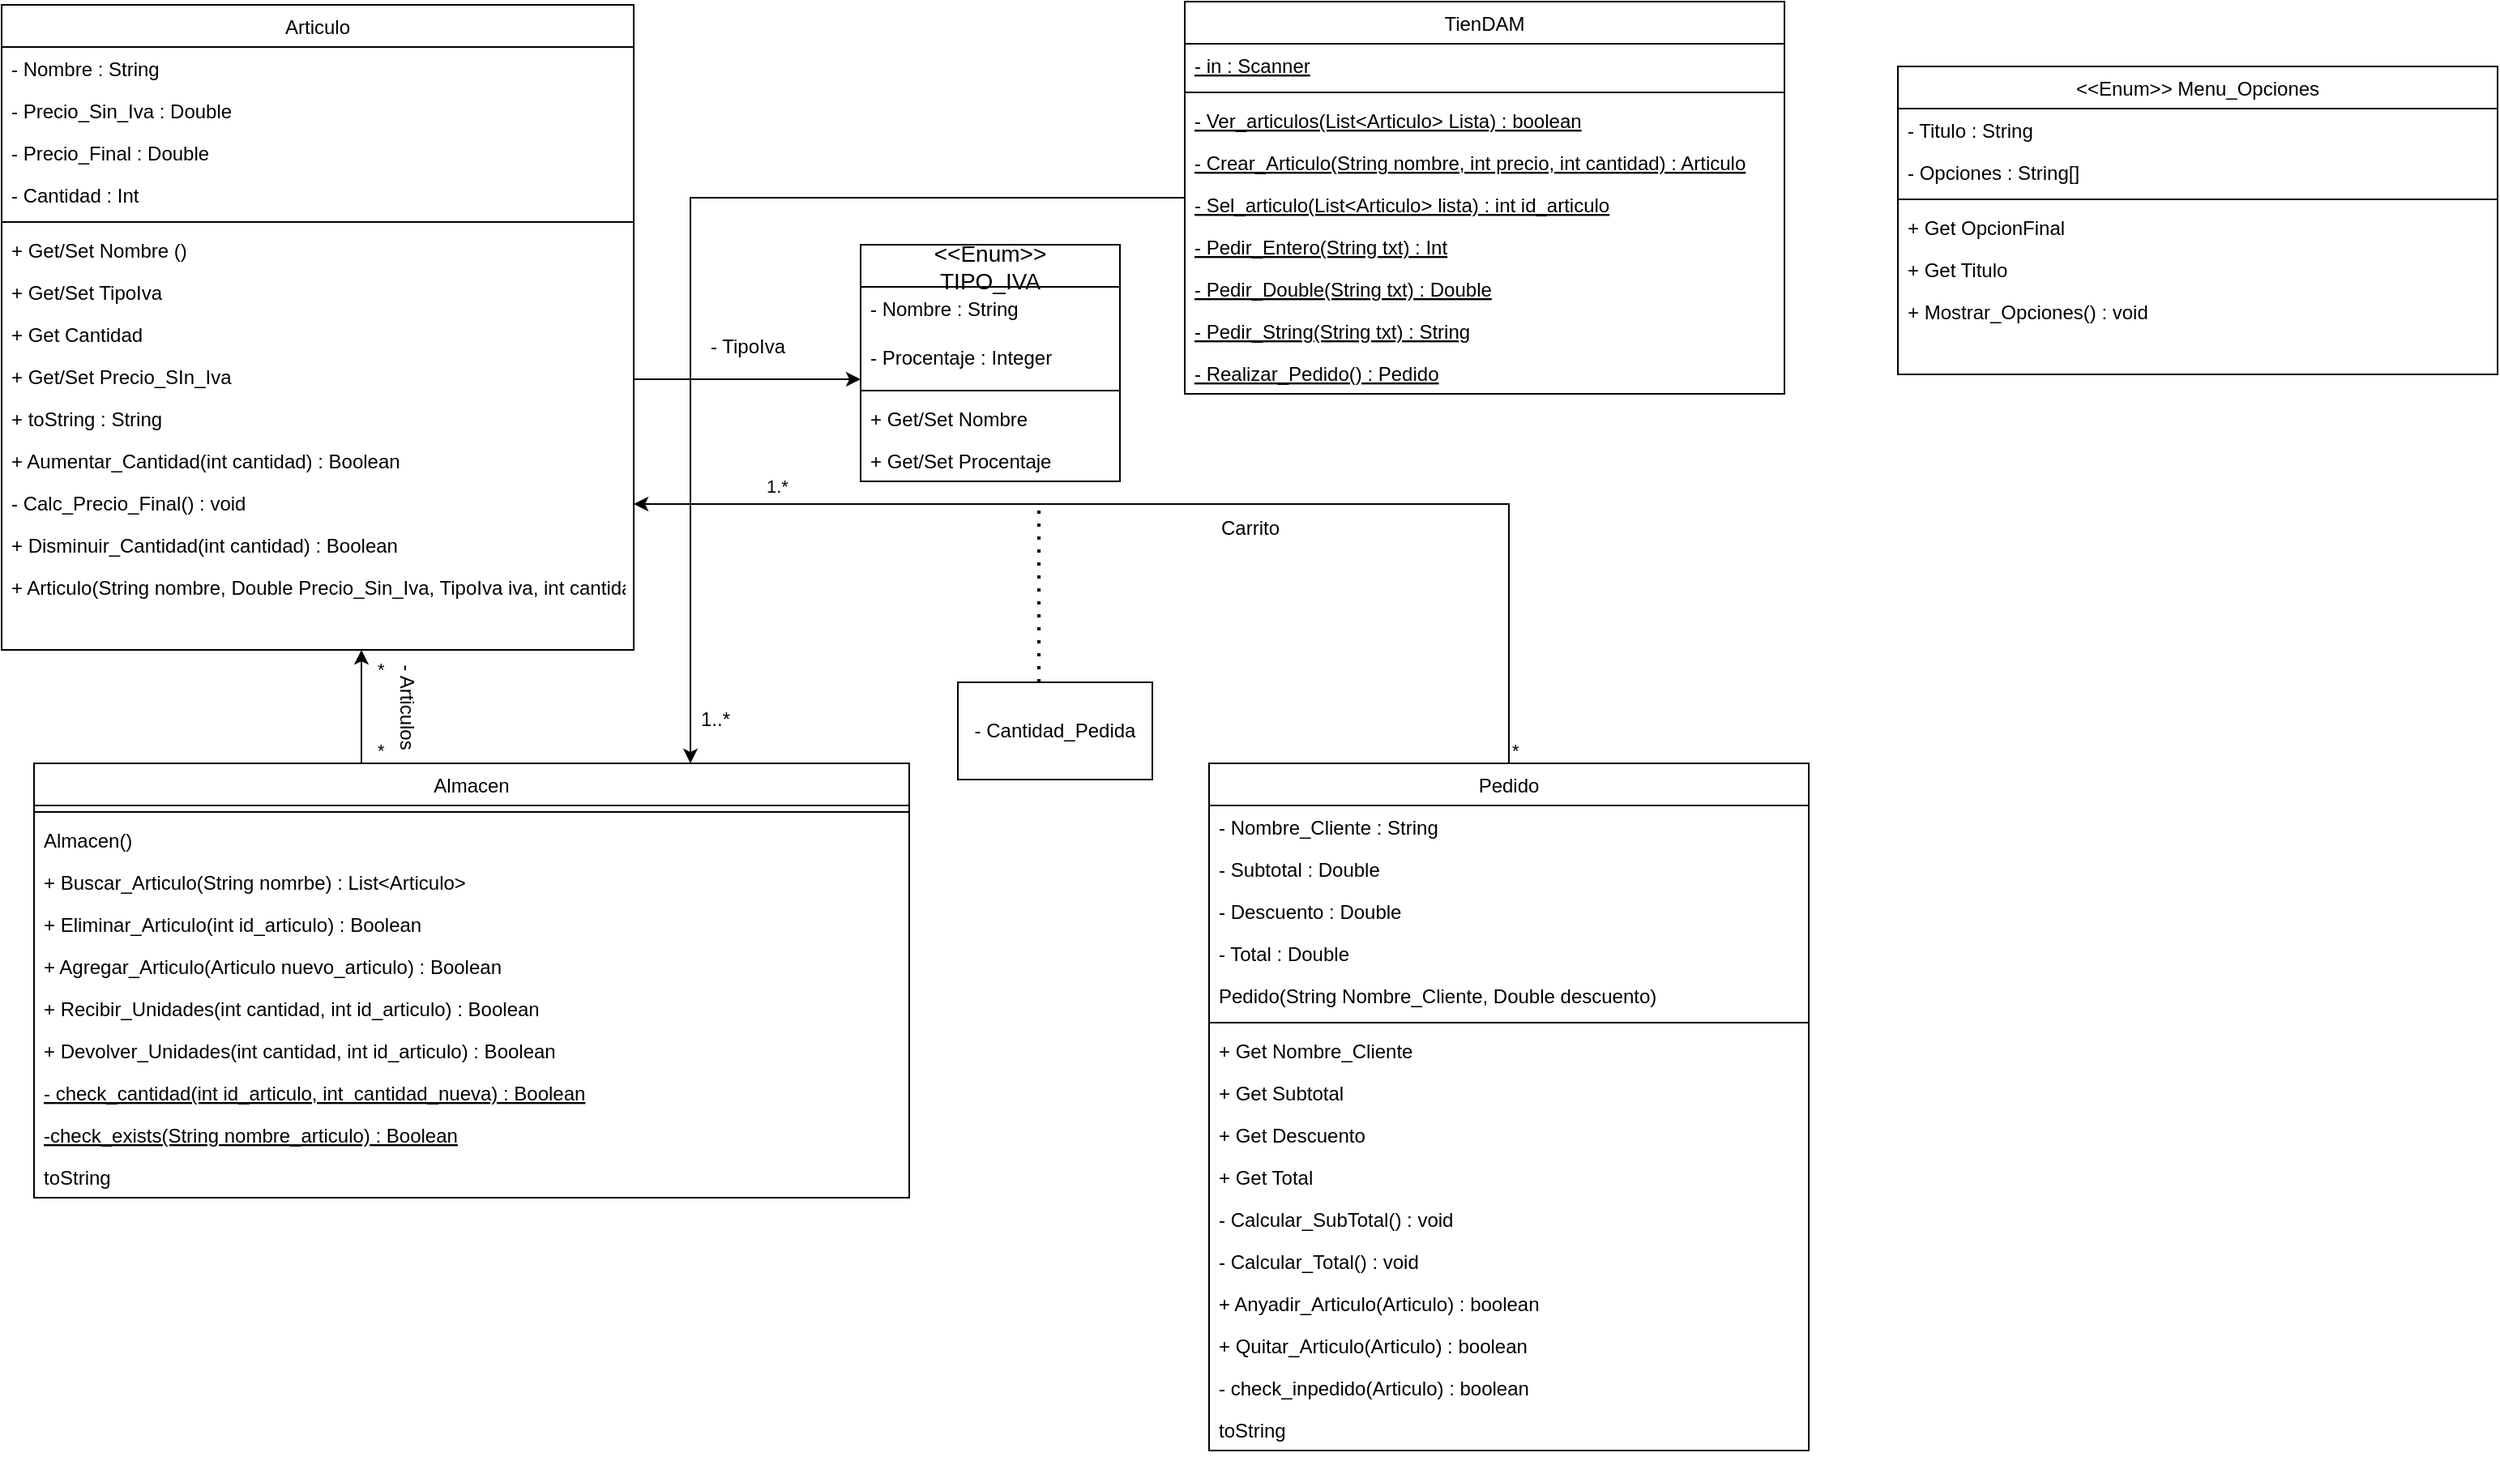 <mxfile version="21.2.3" type="github">
  <diagram id="C5RBs43oDa-KdzZeNtuy" name="Page-1">
    <mxGraphModel dx="1233" dy="309" grid="1" gridSize="10" guides="1" tooltips="1" connect="1" arrows="1" fold="1" page="1" pageScale="1" pageWidth="827" pageHeight="1169" math="0" shadow="0">
      <root>
        <mxCell id="WIyWlLk6GJQsqaUBKTNV-0" />
        <mxCell id="WIyWlLk6GJQsqaUBKTNV-1" parent="WIyWlLk6GJQsqaUBKTNV-0" />
        <mxCell id="zkfFHV4jXpPFQw0GAbJ--0" value="Articulo" style="swimlane;fontStyle=0;align=center;verticalAlign=top;childLayout=stackLayout;horizontal=1;startSize=26;horizontalStack=0;resizeParent=1;resizeLast=0;collapsible=1;marginBottom=0;rounded=0;shadow=0;strokeWidth=1;" parent="WIyWlLk6GJQsqaUBKTNV-1" vertex="1">
          <mxGeometry x="-40" y="62" width="390" height="398" as="geometry">
            <mxRectangle x="230" y="140" width="160" height="26" as="alternateBounds" />
          </mxGeometry>
        </mxCell>
        <mxCell id="zkfFHV4jXpPFQw0GAbJ--1" value="- Nombre : String" style="text;align=left;verticalAlign=top;spacingLeft=4;spacingRight=4;overflow=hidden;rotatable=0;points=[[0,0.5],[1,0.5]];portConstraint=eastwest;" parent="zkfFHV4jXpPFQw0GAbJ--0" vertex="1">
          <mxGeometry y="26" width="390" height="26" as="geometry" />
        </mxCell>
        <mxCell id="zkfFHV4jXpPFQw0GAbJ--2" value="- Precio_Sin_Iva : Double" style="text;align=left;verticalAlign=top;spacingLeft=4;spacingRight=4;overflow=hidden;rotatable=0;points=[[0,0.5],[1,0.5]];portConstraint=eastwest;rounded=0;shadow=0;html=0;" parent="zkfFHV4jXpPFQw0GAbJ--0" vertex="1">
          <mxGeometry y="52" width="390" height="26" as="geometry" />
        </mxCell>
        <mxCell id="ULPPeF81TJFRuhBBlytX-0" value="- Precio_Final : Double" style="text;align=left;verticalAlign=top;spacingLeft=4;spacingRight=4;overflow=hidden;rotatable=0;points=[[0,0.5],[1,0.5]];portConstraint=eastwest;rounded=0;shadow=0;html=0;" parent="zkfFHV4jXpPFQw0GAbJ--0" vertex="1">
          <mxGeometry y="78" width="390" height="26" as="geometry" />
        </mxCell>
        <mxCell id="1NojVk9h9IY2gMO6B6Ra-0" value="- Cantidad : Int" style="text;align=left;verticalAlign=top;spacingLeft=4;spacingRight=4;overflow=hidden;rotatable=0;points=[[0,0.5],[1,0.5]];portConstraint=eastwest;rounded=0;shadow=0;html=0;" parent="zkfFHV4jXpPFQw0GAbJ--0" vertex="1">
          <mxGeometry y="104" width="390" height="26" as="geometry" />
        </mxCell>
        <mxCell id="zkfFHV4jXpPFQw0GAbJ--4" value="" style="line;html=1;strokeWidth=1;align=left;verticalAlign=middle;spacingTop=-1;spacingLeft=3;spacingRight=3;rotatable=0;labelPosition=right;points=[];portConstraint=eastwest;" parent="zkfFHV4jXpPFQw0GAbJ--0" vertex="1">
          <mxGeometry y="130" width="390" height="8" as="geometry" />
        </mxCell>
        <mxCell id="A8VGVOZZd6ALvdJsYfoM-0" value="+ Get/Set Nombre ()" style="text;align=left;verticalAlign=top;spacingLeft=4;spacingRight=4;overflow=hidden;rotatable=0;points=[[0,0.5],[1,0.5]];portConstraint=eastwest;" parent="zkfFHV4jXpPFQw0GAbJ--0" vertex="1">
          <mxGeometry y="138" width="390" height="26" as="geometry" />
        </mxCell>
        <mxCell id="A8VGVOZZd6ALvdJsYfoM-1" value="+ Get/Set TipoIva" style="text;align=left;verticalAlign=top;spacingLeft=4;spacingRight=4;overflow=hidden;rotatable=0;points=[[0,0.5],[1,0.5]];portConstraint=eastwest;" parent="zkfFHV4jXpPFQw0GAbJ--0" vertex="1">
          <mxGeometry y="164" width="390" height="26" as="geometry" />
        </mxCell>
        <mxCell id="A8VGVOZZd6ALvdJsYfoM-2" value="+ Get Cantidad" style="text;align=left;verticalAlign=top;spacingLeft=4;spacingRight=4;overflow=hidden;rotatable=0;points=[[0,0.5],[1,0.5]];portConstraint=eastwest;" parent="zkfFHV4jXpPFQw0GAbJ--0" vertex="1">
          <mxGeometry y="190" width="390" height="26" as="geometry" />
        </mxCell>
        <mxCell id="A8VGVOZZd6ALvdJsYfoM-24" value="+ Get/Set Precio_SIn_Iva" style="text;align=left;verticalAlign=top;spacingLeft=4;spacingRight=4;overflow=hidden;rotatable=0;points=[[0,0.5],[1,0.5]];portConstraint=eastwest;" parent="zkfFHV4jXpPFQw0GAbJ--0" vertex="1">
          <mxGeometry y="216" width="390" height="26" as="geometry" />
        </mxCell>
        <mxCell id="1NojVk9h9IY2gMO6B6Ra-9" value="+ toString : String" style="text;align=left;verticalAlign=top;spacingLeft=4;spacingRight=4;overflow=hidden;rotatable=0;points=[[0,0.5],[1,0.5]];portConstraint=eastwest;" parent="zkfFHV4jXpPFQw0GAbJ--0" vertex="1">
          <mxGeometry y="242" width="390" height="26" as="geometry" />
        </mxCell>
        <mxCell id="1NojVk9h9IY2gMO6B6Ra-14" value="+ Aumentar_Cantidad(int cantidad) : Boolean" style="text;align=left;verticalAlign=top;spacingLeft=4;spacingRight=4;overflow=hidden;rotatable=0;points=[[0,0.5],[1,0.5]];portConstraint=eastwest;" parent="zkfFHV4jXpPFQw0GAbJ--0" vertex="1">
          <mxGeometry y="268" width="390" height="26" as="geometry" />
        </mxCell>
        <mxCell id="vtiOXTEOpPCmhlc3RGoE-27" value="- Calc_Precio_Final() : void" style="text;align=left;verticalAlign=top;spacingLeft=4;spacingRight=4;overflow=hidden;rotatable=0;points=[[0,0.5],[1,0.5]];portConstraint=eastwest;" vertex="1" parent="zkfFHV4jXpPFQw0GAbJ--0">
          <mxGeometry y="294" width="390" height="26" as="geometry" />
        </mxCell>
        <mxCell id="1NojVk9h9IY2gMO6B6Ra-15" value="+ Disminuir_Cantidad(int cantidad) : Boolean" style="text;align=left;verticalAlign=top;spacingLeft=4;spacingRight=4;overflow=hidden;rotatable=0;points=[[0,0.5],[1,0.5]];portConstraint=eastwest;" parent="zkfFHV4jXpPFQw0GAbJ--0" vertex="1">
          <mxGeometry y="320" width="390" height="26" as="geometry" />
        </mxCell>
        <mxCell id="A8VGVOZZd6ALvdJsYfoM-3" value="+ Articulo(String nombre, Double Precio_Sin_Iva, TipoIva iva, int cantidad)" style="text;align=left;verticalAlign=top;spacingLeft=4;spacingRight=4;overflow=hidden;rotatable=0;points=[[0,0.5],[1,0.5]];portConstraint=eastwest;" parent="zkfFHV4jXpPFQw0GAbJ--0" vertex="1">
          <mxGeometry y="346" width="390" height="26" as="geometry" />
        </mxCell>
        <mxCell id="ULPPeF81TJFRuhBBlytX-50" style="edgeStyle=orthogonalEdgeStyle;rounded=0;orthogonalLoop=1;jettySize=auto;html=1;" parent="WIyWlLk6GJQsqaUBKTNV-1" source="zkfFHV4jXpPFQw0GAbJ--6" edge="1">
          <mxGeometry relative="1" as="geometry">
            <Array as="points">
              <mxPoint x="182" y="510" />
              <mxPoint x="182" y="510" />
            </Array>
            <mxPoint x="182" y="460" as="targetPoint" />
          </mxGeometry>
        </mxCell>
        <mxCell id="zkfFHV4jXpPFQw0GAbJ--6" value="Almacen" style="swimlane;fontStyle=0;align=center;verticalAlign=top;childLayout=stackLayout;horizontal=1;startSize=26;horizontalStack=0;resizeParent=1;resizeLast=0;collapsible=1;marginBottom=0;rounded=0;shadow=0;strokeWidth=1;" parent="WIyWlLk6GJQsqaUBKTNV-1" vertex="1">
          <mxGeometry x="-20" y="530" width="540" height="268" as="geometry">
            <mxRectangle x="130" y="380" width="160" height="26" as="alternateBounds" />
          </mxGeometry>
        </mxCell>
        <mxCell id="zkfFHV4jXpPFQw0GAbJ--9" value="" style="line;html=1;strokeWidth=1;align=left;verticalAlign=middle;spacingTop=-1;spacingLeft=3;spacingRight=3;rotatable=0;labelPosition=right;points=[];portConstraint=eastwest;" parent="zkfFHV4jXpPFQw0GAbJ--6" vertex="1">
          <mxGeometry y="26" width="540" height="8" as="geometry" />
        </mxCell>
        <mxCell id="1NojVk9h9IY2gMO6B6Ra-16" value="Almacen()" style="text;align=left;verticalAlign=top;spacingLeft=4;spacingRight=4;overflow=hidden;rotatable=0;points=[[0,0.5],[1,0.5]];portConstraint=eastwest;" parent="zkfFHV4jXpPFQw0GAbJ--6" vertex="1">
          <mxGeometry y="34" width="540" height="26" as="geometry" />
        </mxCell>
        <mxCell id="A8VGVOZZd6ALvdJsYfoM-14" value="+ Buscar_Articulo(String nomrbe) : List&lt;Articulo&gt;" style="text;align=left;verticalAlign=top;spacingLeft=4;spacingRight=4;overflow=hidden;rotatable=0;points=[[0,0.5],[1,0.5]];portConstraint=eastwest;" parent="zkfFHV4jXpPFQw0GAbJ--6" vertex="1">
          <mxGeometry y="60" width="540" height="26" as="geometry" />
        </mxCell>
        <mxCell id="A8VGVOZZd6ALvdJsYfoM-15" value="+ Eliminar_Articulo(int id_articulo) : Boolean" style="text;align=left;verticalAlign=top;spacingLeft=4;spacingRight=4;overflow=hidden;rotatable=0;points=[[0,0.5],[1,0.5]];portConstraint=eastwest;" parent="zkfFHV4jXpPFQw0GAbJ--6" vertex="1">
          <mxGeometry y="86" width="540" height="26" as="geometry" />
        </mxCell>
        <mxCell id="A8VGVOZZd6ALvdJsYfoM-18" value="+ Agregar_Articulo(Articulo nuevo_articulo) : Boolean" style="text;align=left;verticalAlign=top;spacingLeft=4;spacingRight=4;overflow=hidden;rotatable=0;points=[[0,0.5],[1,0.5]];portConstraint=eastwest;" parent="zkfFHV4jXpPFQw0GAbJ--6" vertex="1">
          <mxGeometry y="112" width="540" height="26" as="geometry" />
        </mxCell>
        <mxCell id="A8VGVOZZd6ALvdJsYfoM-25" value="+ Recibir_Unidades(int cantidad, int id_articulo) : Boolean" style="text;align=left;verticalAlign=top;spacingLeft=4;spacingRight=4;overflow=hidden;rotatable=0;points=[[0,0.5],[1,0.5]];portConstraint=eastwest;" parent="zkfFHV4jXpPFQw0GAbJ--6" vertex="1">
          <mxGeometry y="138" width="540" height="26" as="geometry" />
        </mxCell>
        <mxCell id="A8VGVOZZd6ALvdJsYfoM-26" value="+ Devolver_Unidades(int cantidad, int id_articulo) : Boolean" style="text;align=left;verticalAlign=top;spacingLeft=4;spacingRight=4;overflow=hidden;rotatable=0;points=[[0,0.5],[1,0.5]];portConstraint=eastwest;" parent="zkfFHV4jXpPFQw0GAbJ--6" vertex="1">
          <mxGeometry y="164" width="540" height="26" as="geometry" />
        </mxCell>
        <mxCell id="A8VGVOZZd6ALvdJsYfoM-27" value="- check_cantidad(int id_articulo, int  cantidad_nueva) : Boolean" style="text;align=left;verticalAlign=top;spacingLeft=4;spacingRight=4;overflow=hidden;rotatable=0;points=[[0,0.5],[1,0.5]];portConstraint=eastwest;fontStyle=4" parent="zkfFHV4jXpPFQw0GAbJ--6" vertex="1">
          <mxGeometry y="190" width="540" height="26" as="geometry" />
        </mxCell>
        <mxCell id="A8VGVOZZd6ALvdJsYfoM-28" value="-check_exists(String nombre_articulo) : Boolean" style="text;align=left;verticalAlign=top;spacingLeft=4;spacingRight=4;overflow=hidden;rotatable=0;points=[[0,0.5],[1,0.5]];portConstraint=eastwest;fontStyle=4" parent="zkfFHV4jXpPFQw0GAbJ--6" vertex="1">
          <mxGeometry y="216" width="540" height="26" as="geometry" />
        </mxCell>
        <mxCell id="vtiOXTEOpPCmhlc3RGoE-32" value="toString" style="text;align=left;verticalAlign=top;spacingLeft=4;spacingRight=4;overflow=hidden;rotatable=0;points=[[0,0.5],[1,0.5]];portConstraint=eastwest;" vertex="1" parent="zkfFHV4jXpPFQw0GAbJ--6">
          <mxGeometry y="242" width="540" height="26" as="geometry" />
        </mxCell>
        <mxCell id="ULPPeF81TJFRuhBBlytX-45" style="edgeStyle=orthogonalEdgeStyle;rounded=0;orthogonalLoop=1;jettySize=auto;html=1;" parent="WIyWlLk6GJQsqaUBKTNV-1" source="zkfFHV4jXpPFQw0GAbJ--13" edge="1">
          <mxGeometry relative="1" as="geometry">
            <mxPoint x="350" y="370" as="targetPoint" />
            <Array as="points">
              <mxPoint x="890" y="370" />
              <mxPoint x="350" y="370" />
            </Array>
          </mxGeometry>
        </mxCell>
        <mxCell id="zkfFHV4jXpPFQw0GAbJ--13" value="Pedido" style="swimlane;fontStyle=0;align=center;verticalAlign=top;childLayout=stackLayout;horizontal=1;startSize=26;horizontalStack=0;resizeParent=1;resizeLast=0;collapsible=1;marginBottom=0;rounded=0;shadow=0;strokeWidth=1;" parent="WIyWlLk6GJQsqaUBKTNV-1" vertex="1">
          <mxGeometry x="705" y="530" width="370" height="424" as="geometry">
            <mxRectangle x="340" y="380" width="170" height="26" as="alternateBounds" />
          </mxGeometry>
        </mxCell>
        <mxCell id="zkfFHV4jXpPFQw0GAbJ--14" value="- Nombre_Cliente : String" style="text;align=left;verticalAlign=top;spacingLeft=4;spacingRight=4;overflow=hidden;rotatable=0;points=[[0,0.5],[1,0.5]];portConstraint=eastwest;" parent="zkfFHV4jXpPFQw0GAbJ--13" vertex="1">
          <mxGeometry y="26" width="370" height="26" as="geometry" />
        </mxCell>
        <mxCell id="1NojVk9h9IY2gMO6B6Ra-2" value="- Subtotal : Double" style="text;align=left;verticalAlign=top;spacingLeft=4;spacingRight=4;overflow=hidden;rotatable=0;points=[[0,0.5],[1,0.5]];portConstraint=eastwest;" parent="zkfFHV4jXpPFQw0GAbJ--13" vertex="1">
          <mxGeometry y="52" width="370" height="26" as="geometry" />
        </mxCell>
        <mxCell id="1NojVk9h9IY2gMO6B6Ra-3" value="- Descuento : Double" style="text;align=left;verticalAlign=top;spacingLeft=4;spacingRight=4;overflow=hidden;rotatable=0;points=[[0,0.5],[1,0.5]];portConstraint=eastwest;" parent="zkfFHV4jXpPFQw0GAbJ--13" vertex="1">
          <mxGeometry y="78" width="370" height="26" as="geometry" />
        </mxCell>
        <mxCell id="1NojVk9h9IY2gMO6B6Ra-4" value="- Total : Double" style="text;align=left;verticalAlign=top;spacingLeft=4;spacingRight=4;overflow=hidden;rotatable=0;points=[[0,0.5],[1,0.5]];portConstraint=eastwest;" parent="zkfFHV4jXpPFQw0GAbJ--13" vertex="1">
          <mxGeometry y="104" width="370" height="26" as="geometry" />
        </mxCell>
        <mxCell id="g4R08rIYTKRCDpoWUjAM-13" value="Pedido(String Nombre_Cliente, Double descuento)" style="text;align=left;verticalAlign=top;spacingLeft=4;spacingRight=4;overflow=hidden;rotatable=0;points=[[0,0.5],[1,0.5]];portConstraint=eastwest;" parent="zkfFHV4jXpPFQw0GAbJ--13" vertex="1">
          <mxGeometry y="130" width="370" height="26" as="geometry" />
        </mxCell>
        <mxCell id="zkfFHV4jXpPFQw0GAbJ--15" value="" style="line;html=1;strokeWidth=1;align=left;verticalAlign=middle;spacingTop=-1;spacingLeft=3;spacingRight=3;rotatable=0;labelPosition=right;points=[];portConstraint=eastwest;" parent="zkfFHV4jXpPFQw0GAbJ--13" vertex="1">
          <mxGeometry y="156" width="370" height="8" as="geometry" />
        </mxCell>
        <mxCell id="vtiOXTEOpPCmhlc3RGoE-23" value="+ Get Nombre_Cliente" style="text;align=left;verticalAlign=top;spacingLeft=4;spacingRight=4;overflow=hidden;rotatable=0;points=[[0,0.5],[1,0.5]];portConstraint=eastwest;" vertex="1" parent="zkfFHV4jXpPFQw0GAbJ--13">
          <mxGeometry y="164" width="370" height="26" as="geometry" />
        </mxCell>
        <mxCell id="vtiOXTEOpPCmhlc3RGoE-24" value="+ Get Subtotal" style="text;align=left;verticalAlign=top;spacingLeft=4;spacingRight=4;overflow=hidden;rotatable=0;points=[[0,0.5],[1,0.5]];portConstraint=eastwest;" vertex="1" parent="zkfFHV4jXpPFQw0GAbJ--13">
          <mxGeometry y="190" width="370" height="26" as="geometry" />
        </mxCell>
        <mxCell id="vtiOXTEOpPCmhlc3RGoE-25" value="+ Get Descuento" style="text;align=left;verticalAlign=top;spacingLeft=4;spacingRight=4;overflow=hidden;rotatable=0;points=[[0,0.5],[1,0.5]];portConstraint=eastwest;" vertex="1" parent="zkfFHV4jXpPFQw0GAbJ--13">
          <mxGeometry y="216" width="370" height="26" as="geometry" />
        </mxCell>
        <mxCell id="vtiOXTEOpPCmhlc3RGoE-26" value="+ Get Total" style="text;align=left;verticalAlign=top;spacingLeft=4;spacingRight=4;overflow=hidden;rotatable=0;points=[[0,0.5],[1,0.5]];portConstraint=eastwest;" vertex="1" parent="zkfFHV4jXpPFQw0GAbJ--13">
          <mxGeometry y="242" width="370" height="26" as="geometry" />
        </mxCell>
        <mxCell id="g4R08rIYTKRCDpoWUjAM-15" value="- Calcular_SubTotal() : void" style="text;align=left;verticalAlign=top;spacingLeft=4;spacingRight=4;overflow=hidden;rotatable=0;points=[[0,0.5],[1,0.5]];portConstraint=eastwest;" parent="zkfFHV4jXpPFQw0GAbJ--13" vertex="1">
          <mxGeometry y="268" width="370" height="26" as="geometry" />
        </mxCell>
        <mxCell id="g4R08rIYTKRCDpoWUjAM-16" value="- Calcular_Total() : void" style="text;align=left;verticalAlign=top;spacingLeft=4;spacingRight=4;overflow=hidden;rotatable=0;points=[[0,0.5],[1,0.5]];portConstraint=eastwest;" parent="zkfFHV4jXpPFQw0GAbJ--13" vertex="1">
          <mxGeometry y="294" width="370" height="26" as="geometry" />
        </mxCell>
        <mxCell id="g4R08rIYTKRCDpoWUjAM-23" value="+ Anyadir_Articulo(Articulo) : boolean" style="text;align=left;verticalAlign=top;spacingLeft=4;spacingRight=4;overflow=hidden;rotatable=0;points=[[0,0.5],[1,0.5]];portConstraint=eastwest;" parent="zkfFHV4jXpPFQw0GAbJ--13" vertex="1">
          <mxGeometry y="320" width="370" height="26" as="geometry" />
        </mxCell>
        <mxCell id="vtiOXTEOpPCmhlc3RGoE-19" value="+ Quitar_Articulo(Articulo) : boolean" style="text;align=left;verticalAlign=top;spacingLeft=4;spacingRight=4;overflow=hidden;rotatable=0;points=[[0,0.5],[1,0.5]];portConstraint=eastwest;" vertex="1" parent="zkfFHV4jXpPFQw0GAbJ--13">
          <mxGeometry y="346" width="370" height="26" as="geometry" />
        </mxCell>
        <mxCell id="vtiOXTEOpPCmhlc3RGoE-20" value="- check_inpedido(Articulo) : boolean" style="text;align=left;verticalAlign=top;spacingLeft=4;spacingRight=4;overflow=hidden;rotatable=0;points=[[0,0.5],[1,0.5]];portConstraint=eastwest;" vertex="1" parent="zkfFHV4jXpPFQw0GAbJ--13">
          <mxGeometry y="372" width="370" height="26" as="geometry" />
        </mxCell>
        <mxCell id="g4R08rIYTKRCDpoWUjAM-18" value="toString" style="text;align=left;verticalAlign=top;spacingLeft=4;spacingRight=4;overflow=hidden;rotatable=0;points=[[0,0.5],[1,0.5]];portConstraint=eastwest;" parent="zkfFHV4jXpPFQw0GAbJ--13" vertex="1">
          <mxGeometry y="398" width="370" height="26" as="geometry" />
        </mxCell>
        <mxCell id="g4R08rIYTKRCDpoWUjAM-20" style="edgeStyle=orthogonalEdgeStyle;rounded=0;orthogonalLoop=1;jettySize=auto;html=1;entryX=0.75;entryY=0;entryDx=0;entryDy=0;" parent="WIyWlLk6GJQsqaUBKTNV-1" source="zkfFHV4jXpPFQw0GAbJ--17" target="zkfFHV4jXpPFQw0GAbJ--6" edge="1">
          <mxGeometry relative="1" as="geometry" />
        </mxCell>
        <mxCell id="zkfFHV4jXpPFQw0GAbJ--17" value="TienDAM&#xa;" style="swimlane;fontStyle=0;align=center;verticalAlign=top;childLayout=stackLayout;horizontal=1;startSize=26;horizontalStack=0;resizeParent=1;resizeLast=0;collapsible=1;marginBottom=0;rounded=0;shadow=0;strokeWidth=1;" parent="WIyWlLk6GJQsqaUBKTNV-1" vertex="1">
          <mxGeometry x="690" y="60" width="370" height="242" as="geometry">
            <mxRectangle x="550" y="140" width="160" height="26" as="alternateBounds" />
          </mxGeometry>
        </mxCell>
        <mxCell id="1NojVk9h9IY2gMO6B6Ra-7" value="- in : Scanner" style="text;align=left;verticalAlign=top;spacingLeft=4;spacingRight=4;overflow=hidden;rotatable=0;points=[[0,0.5],[1,0.5]];portConstraint=eastwest;fontStyle=4" parent="zkfFHV4jXpPFQw0GAbJ--17" vertex="1">
          <mxGeometry y="26" width="370" height="26" as="geometry" />
        </mxCell>
        <mxCell id="zkfFHV4jXpPFQw0GAbJ--23" value="" style="line;html=1;strokeWidth=1;align=left;verticalAlign=middle;spacingTop=-1;spacingLeft=3;spacingRight=3;rotatable=0;labelPosition=right;points=[];portConstraint=eastwest;" parent="zkfFHV4jXpPFQw0GAbJ--17" vertex="1">
          <mxGeometry y="52" width="370" height="8" as="geometry" />
        </mxCell>
        <mxCell id="1NojVk9h9IY2gMO6B6Ra-19" value="- Ver_articulos(List&lt;Articulo&gt; Lista) : boolean" style="text;align=left;verticalAlign=top;spacingLeft=4;spacingRight=4;overflow=hidden;rotatable=0;points=[[0,0.5],[1,0.5]];portConstraint=eastwest;fontStyle=4" parent="zkfFHV4jXpPFQw0GAbJ--17" vertex="1">
          <mxGeometry y="60" width="370" height="26" as="geometry" />
        </mxCell>
        <mxCell id="1NojVk9h9IY2gMO6B6Ra-21" value="- Crear_Articulo(String nombre, int precio, int cantidad) : Articulo" style="text;align=left;verticalAlign=top;spacingLeft=4;spacingRight=4;overflow=hidden;rotatable=0;points=[[0,0.5],[1,0.5]];portConstraint=eastwest;fontStyle=4" parent="zkfFHV4jXpPFQw0GAbJ--17" vertex="1">
          <mxGeometry y="86" width="370" height="26" as="geometry" />
        </mxCell>
        <mxCell id="A8VGVOZZd6ALvdJsYfoM-23" value="- Sel_articulo(List&lt;Articulo&gt; lista) : int id_articulo" style="text;align=left;verticalAlign=top;spacingLeft=4;spacingRight=4;overflow=hidden;rotatable=0;points=[[0,0.5],[1,0.5]];portConstraint=eastwest;fontStyle=4" parent="zkfFHV4jXpPFQw0GAbJ--17" vertex="1">
          <mxGeometry y="112" width="370" height="26" as="geometry" />
        </mxCell>
        <mxCell id="ULPPeF81TJFRuhBBlytX-1" value="- Pedir_Entero(String txt) : Int" style="text;align=left;verticalAlign=top;spacingLeft=4;spacingRight=4;overflow=hidden;rotatable=0;points=[[0,0.5],[1,0.5]];portConstraint=eastwest;fontStyle=4" parent="zkfFHV4jXpPFQw0GAbJ--17" vertex="1">
          <mxGeometry y="138" width="370" height="26" as="geometry" />
        </mxCell>
        <mxCell id="ULPPeF81TJFRuhBBlytX-2" value="- Pedir_Double(String txt) : Double" style="text;align=left;verticalAlign=top;spacingLeft=4;spacingRight=4;overflow=hidden;rotatable=0;points=[[0,0.5],[1,0.5]];portConstraint=eastwest;fontStyle=4" parent="zkfFHV4jXpPFQw0GAbJ--17" vertex="1">
          <mxGeometry y="164" width="370" height="26" as="geometry" />
        </mxCell>
        <mxCell id="ULPPeF81TJFRuhBBlytX-3" value="- Pedir_String(String txt) : String" style="text;align=left;verticalAlign=top;spacingLeft=4;spacingRight=4;overflow=hidden;rotatable=0;points=[[0,0.5],[1,0.5]];portConstraint=eastwest;fontStyle=4" parent="zkfFHV4jXpPFQw0GAbJ--17" vertex="1">
          <mxGeometry y="190" width="370" height="26" as="geometry" />
        </mxCell>
        <mxCell id="g4R08rIYTKRCDpoWUjAM-22" value="- Realizar_Pedido() : Pedido" style="text;align=left;verticalAlign=top;spacingLeft=4;spacingRight=4;overflow=hidden;rotatable=0;points=[[0,0.5],[1,0.5]];portConstraint=eastwest;fontStyle=4" parent="zkfFHV4jXpPFQw0GAbJ--17" vertex="1">
          <mxGeometry y="216" width="370" height="26" as="geometry" />
        </mxCell>
        <mxCell id="ULPPeF81TJFRuhBBlytX-28" value="&lt;&lt;Enum&gt;&gt;&#xa;TIPO_IVA" style="swimlane;fontStyle=0;childLayout=stackLayout;horizontal=1;startSize=26;horizontalStack=0;resizeParent=1;resizeParentMax=0;resizeLast=0;collapsible=1;marginBottom=0;align=center;fontSize=14;" parent="WIyWlLk6GJQsqaUBKTNV-1" vertex="1">
          <mxGeometry x="490" y="210" width="160" height="146" as="geometry" />
        </mxCell>
        <mxCell id="ULPPeF81TJFRuhBBlytX-29" value="- Nombre : String" style="text;strokeColor=none;fillColor=none;spacingLeft=4;spacingRight=4;overflow=hidden;rotatable=0;points=[[0,0.5],[1,0.5]];portConstraint=eastwest;fontSize=12;whiteSpace=wrap;html=1;" parent="ULPPeF81TJFRuhBBlytX-28" vertex="1">
          <mxGeometry y="26" width="160" height="30" as="geometry" />
        </mxCell>
        <mxCell id="ULPPeF81TJFRuhBBlytX-30" value="- Procentaje : Integer" style="text;strokeColor=none;fillColor=none;spacingLeft=4;spacingRight=4;overflow=hidden;rotatable=0;points=[[0,0.5],[1,0.5]];portConstraint=eastwest;fontSize=12;whiteSpace=wrap;html=1;" parent="ULPPeF81TJFRuhBBlytX-28" vertex="1">
          <mxGeometry y="56" width="160" height="30" as="geometry" />
        </mxCell>
        <mxCell id="vtiOXTEOpPCmhlc3RGoE-28" value="" style="line;html=1;strokeWidth=1;align=left;verticalAlign=middle;spacingTop=-1;spacingLeft=3;spacingRight=3;rotatable=0;labelPosition=right;points=[];portConstraint=eastwest;" vertex="1" parent="ULPPeF81TJFRuhBBlytX-28">
          <mxGeometry y="86" width="160" height="8" as="geometry" />
        </mxCell>
        <mxCell id="vtiOXTEOpPCmhlc3RGoE-31" value="+ Get/Set Nombre" style="text;align=left;verticalAlign=top;spacingLeft=4;spacingRight=4;overflow=hidden;rotatable=0;points=[[0,0.5],[1,0.5]];portConstraint=eastwest;" vertex="1" parent="ULPPeF81TJFRuhBBlytX-28">
          <mxGeometry y="94" width="160" height="26" as="geometry" />
        </mxCell>
        <mxCell id="vtiOXTEOpPCmhlc3RGoE-30" value="+ Get/Set Procentaje" style="text;align=left;verticalAlign=top;spacingLeft=4;spacingRight=4;overflow=hidden;rotatable=0;points=[[0,0.5],[1,0.5]];portConstraint=eastwest;" vertex="1" parent="ULPPeF81TJFRuhBBlytX-28">
          <mxGeometry y="120" width="160" height="26" as="geometry" />
        </mxCell>
        <mxCell id="ULPPeF81TJFRuhBBlytX-35" style="edgeStyle=orthogonalEdgeStyle;rounded=0;orthogonalLoop=1;jettySize=auto;html=1;exitX=1;exitY=0.5;exitDx=0;exitDy=0;" parent="WIyWlLk6GJQsqaUBKTNV-1" source="1NojVk9h9IY2gMO6B6Ra-15" target="ULPPeF81TJFRuhBBlytX-28" edge="1">
          <mxGeometry relative="1" as="geometry">
            <Array as="points">
              <mxPoint x="350" y="293" />
            </Array>
          </mxGeometry>
        </mxCell>
        <mxCell id="ULPPeF81TJFRuhBBlytX-46" value="1.*" style="edgeLabel;resizable=0;html=1;align=left;verticalAlign=bottom;" parent="WIyWlLk6GJQsqaUBKTNV-1" connectable="0" vertex="1">
          <mxGeometry x="230.07" y="470.004" as="geometry">
            <mxPoint x="200" y="-103" as="offset" />
          </mxGeometry>
        </mxCell>
        <mxCell id="ULPPeF81TJFRuhBBlytX-48" value="*" style="edgeLabel;resizable=0;html=1;align=left;verticalAlign=bottom;" parent="WIyWlLk6GJQsqaUBKTNV-1" connectable="0" vertex="1">
          <mxGeometry x="890.0" y="530.004" as="geometry" />
        </mxCell>
        <mxCell id="ULPPeF81TJFRuhBBlytX-51" value="*" style="edgeLabel;resizable=0;html=1;align=left;verticalAlign=bottom;" parent="WIyWlLk6GJQsqaUBKTNV-1" connectable="0" vertex="1">
          <mxGeometry x="190.0" y="480.004" as="geometry" />
        </mxCell>
        <mxCell id="ULPPeF81TJFRuhBBlytX-52" value="*" style="edgeLabel;resizable=0;html=1;align=left;verticalAlign=bottom;" parent="WIyWlLk6GJQsqaUBKTNV-1" connectable="0" vertex="1">
          <mxGeometry x="190.0" y="530.004" as="geometry" />
        </mxCell>
        <mxCell id="ULPPeF81TJFRuhBBlytX-54" value="- Articulos" style="text;html=1;align=center;verticalAlign=middle;resizable=0;points=[];autosize=1;strokeColor=none;fillColor=none;rotation=90;" parent="WIyWlLk6GJQsqaUBKTNV-1" vertex="1">
          <mxGeometry x="170" y="480" width="80" height="30" as="geometry" />
        </mxCell>
        <mxCell id="ULPPeF81TJFRuhBBlytX-57" value="- TipoIva" style="text;html=1;align=center;verticalAlign=middle;resizable=0;points=[];autosize=1;strokeColor=none;fillColor=none;" parent="WIyWlLk6GJQsqaUBKTNV-1" vertex="1">
          <mxGeometry x="385" y="258" width="70" height="30" as="geometry" />
        </mxCell>
        <mxCell id="ULPPeF81TJFRuhBBlytX-65" value="Carrito" style="text;html=1;align=center;verticalAlign=middle;resizable=0;points=[];autosize=1;strokeColor=none;fillColor=none;" parent="WIyWlLk6GJQsqaUBKTNV-1" vertex="1">
          <mxGeometry x="700" y="370" width="60" height="30" as="geometry" />
        </mxCell>
        <mxCell id="g4R08rIYTKRCDpoWUjAM-9" value="&lt;div&gt;- Cantidad_Pedida&lt;br&gt;&lt;/div&gt;" style="rounded=0;whiteSpace=wrap;html=1;" parent="WIyWlLk6GJQsqaUBKTNV-1" vertex="1">
          <mxGeometry x="550" y="480" width="120" height="60" as="geometry" />
        </mxCell>
        <mxCell id="g4R08rIYTKRCDpoWUjAM-11" value="" style="endArrow=none;dashed=1;html=1;dashPattern=1 3;strokeWidth=2;rounded=0;" parent="WIyWlLk6GJQsqaUBKTNV-1" edge="1">
          <mxGeometry width="50" height="50" relative="1" as="geometry">
            <mxPoint x="600" y="480" as="sourcePoint" />
            <mxPoint x="600" y="370" as="targetPoint" />
          </mxGeometry>
        </mxCell>
        <mxCell id="g4R08rIYTKRCDpoWUjAM-21" value="1..*" style="text;html=1;align=center;verticalAlign=middle;resizable=0;points=[];autosize=1;strokeColor=none;fillColor=none;" parent="WIyWlLk6GJQsqaUBKTNV-1" vertex="1">
          <mxGeometry x="380" y="488" width="40" height="30" as="geometry" />
        </mxCell>
        <mxCell id="vtiOXTEOpPCmhlc3RGoE-0" value="&lt;&lt;Enum&gt;&gt; Menu_Opciones" style="swimlane;fontStyle=0;align=center;verticalAlign=top;childLayout=stackLayout;horizontal=1;startSize=26;horizontalStack=0;resizeParent=1;resizeLast=0;collapsible=1;marginBottom=0;rounded=0;shadow=0;strokeWidth=1;spacingBottom=1;" vertex="1" parent="WIyWlLk6GJQsqaUBKTNV-1">
          <mxGeometry x="1130" y="100" width="370" height="190" as="geometry">
            <mxRectangle x="1150" y="100" width="350" height="70" as="alternateBounds" />
          </mxGeometry>
        </mxCell>
        <mxCell id="vtiOXTEOpPCmhlc3RGoE-11" value="- Titulo : String" style="text;align=left;verticalAlign=top;spacingLeft=4;spacingRight=4;overflow=hidden;rotatable=0;points=[[0,0.5],[1,0.5]];portConstraint=eastwest;fontStyle=0" vertex="1" parent="vtiOXTEOpPCmhlc3RGoE-0">
          <mxGeometry y="26" width="370" height="26" as="geometry" />
        </mxCell>
        <mxCell id="vtiOXTEOpPCmhlc3RGoE-46" value="- Opciones : String[]" style="text;align=left;verticalAlign=top;spacingLeft=4;spacingRight=4;overflow=hidden;rotatable=0;points=[[0,0.5],[1,0.5]];portConstraint=eastwest;fontStyle=0" vertex="1" parent="vtiOXTEOpPCmhlc3RGoE-0">
          <mxGeometry y="52" width="370" height="26" as="geometry" />
        </mxCell>
        <mxCell id="vtiOXTEOpPCmhlc3RGoE-2" value="" style="line;html=1;strokeWidth=1;align=left;verticalAlign=middle;spacingTop=-1;spacingLeft=3;spacingRight=3;rotatable=0;labelPosition=right;points=[];portConstraint=eastwest;" vertex="1" parent="vtiOXTEOpPCmhlc3RGoE-0">
          <mxGeometry y="78" width="370" height="8" as="geometry" />
        </mxCell>
        <mxCell id="vtiOXTEOpPCmhlc3RGoE-14" value="+ Get OpcionFinal" style="text;align=left;verticalAlign=top;spacingLeft=4;spacingRight=4;overflow=hidden;rotatable=0;points=[[0,0.5],[1,0.5]];portConstraint=eastwest;fontStyle=0" vertex="1" parent="vtiOXTEOpPCmhlc3RGoE-0">
          <mxGeometry y="86" width="370" height="26" as="geometry" />
        </mxCell>
        <mxCell id="vtiOXTEOpPCmhlc3RGoE-15" value="+ Get Titulo" style="text;align=left;verticalAlign=top;spacingLeft=4;spacingRight=4;overflow=hidden;rotatable=0;points=[[0,0.5],[1,0.5]];portConstraint=eastwest;fontStyle=0" vertex="1" parent="vtiOXTEOpPCmhlc3RGoE-0">
          <mxGeometry y="112" width="370" height="26" as="geometry" />
        </mxCell>
        <mxCell id="vtiOXTEOpPCmhlc3RGoE-17" value="+ Mostrar_Opciones() : void" style="text;align=left;verticalAlign=top;spacingLeft=4;spacingRight=4;overflow=hidden;rotatable=0;points=[[0,0.5],[1,0.5]];portConstraint=eastwest;fontStyle=0" vertex="1" parent="vtiOXTEOpPCmhlc3RGoE-0">
          <mxGeometry y="138" width="370" height="26" as="geometry" />
        </mxCell>
        <mxCell id="vtiOXTEOpPCmhlc3RGoE-53" value="" style="shape=image;html=1;verticalAlign=top;verticalLabelPosition=bottom;labelBackgroundColor=#ffffff;imageAspect=0;aspect=fixed;image=https://cdn2.iconfinder.com/data/icons/navigation-set-arrows-part-two/32/Arrow_Dotted_Right-128.png" vertex="1" parent="WIyWlLk6GJQsqaUBKTNV-1">
          <mxGeometry x="1060" y="141" width="80" height="80" as="geometry" />
        </mxCell>
      </root>
    </mxGraphModel>
  </diagram>
</mxfile>
